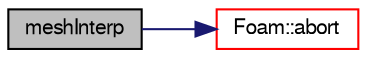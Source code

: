 digraph "meshInterp"
{
  bgcolor="transparent";
  edge [fontname="FreeSans",fontsize="10",labelfontname="FreeSans",labelfontsize="10"];
  node [fontname="FreeSans",fontsize="10",shape=record];
  rankdir="LR";
  Node1377 [label="meshInterp",height=0.2,width=0.4,color="black", fillcolor="grey75", style="filled", fontcolor="black"];
  Node1377 -> Node1378 [color="midnightblue",fontsize="10",style="solid",fontname="FreeSans"];
  Node1378 [label="Foam::abort",height=0.2,width=0.4,color="red",URL="$a21124.html#a447107a607d03e417307c203fa5fb44b"];
}
